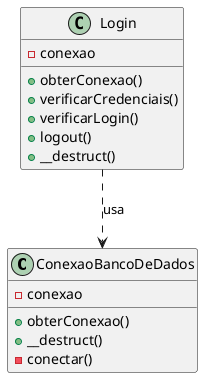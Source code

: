 @startuml

class ConexaoBancoDeDados {
    - conexao
    + obterConexao()
    + __destruct()
    - conectar()
}

class Login {
    - conexao
    + obterConexao()
    + verificarCredenciais()
    + verificarLogin()
    + logout()
    + __destruct()
}

Login ..> ConexaoBancoDeDados : usa

@enduml